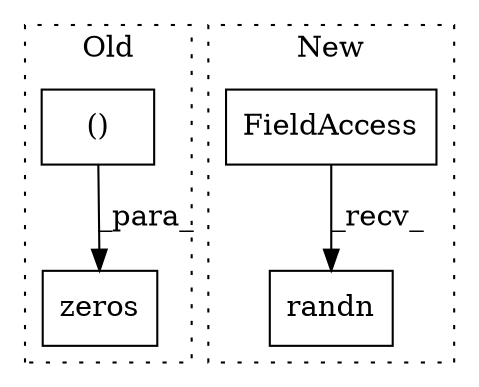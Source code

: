 digraph G {
subgraph cluster0 {
1 [label="zeros" a="32" s="11093,11148" l="11,2" shape="box"];
4 [label="()" a="106" s="11104" l="44" shape="box"];
label = "Old";
style="dotted";
}
subgraph cluster1 {
2 [label="randn" a="32" s="12321,12347" l="6,1" shape="box"];
3 [label="FieldAccess" a="22" s="12308" l="12" shape="box"];
label = "New";
style="dotted";
}
3 -> 2 [label="_recv_"];
4 -> 1 [label="_para_"];
}